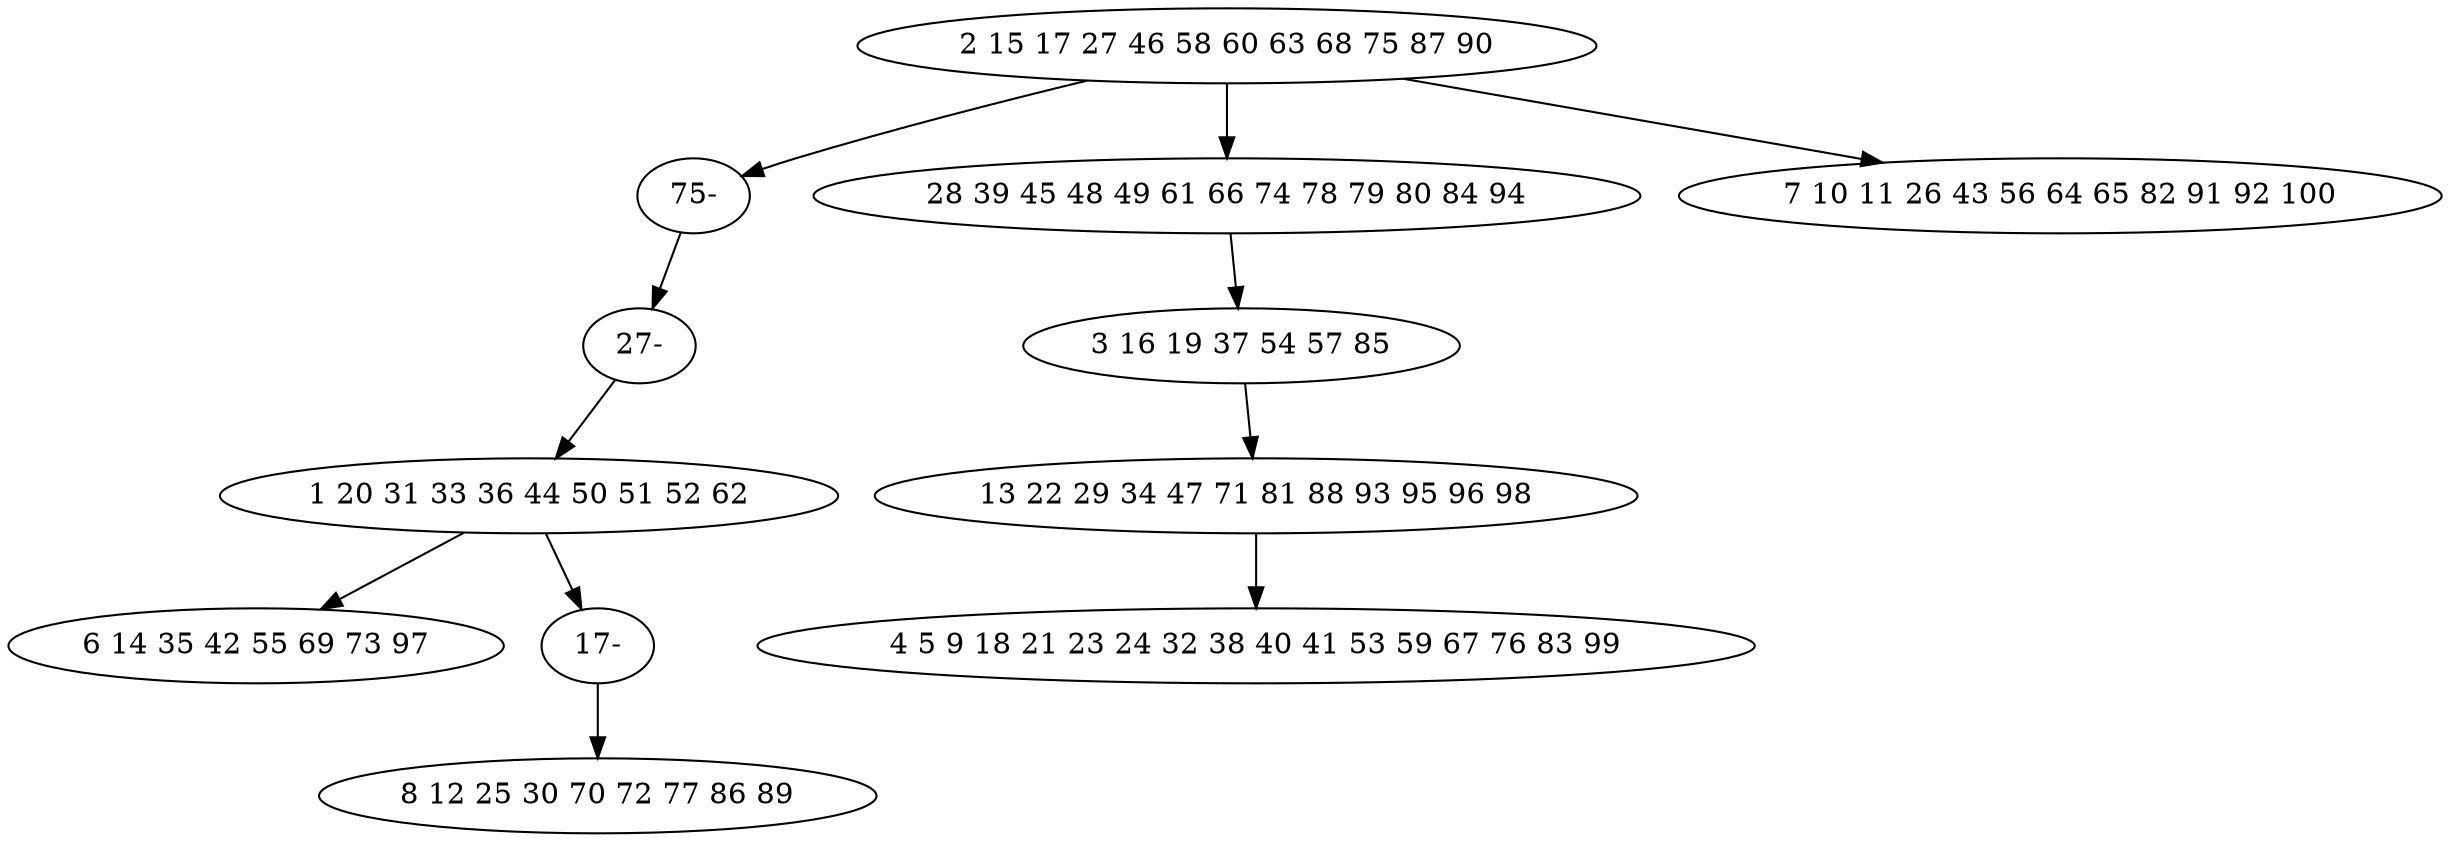 digraph true_tree {
	"0" -> "10"
	"0" -> "2"
	"2" -> "3"
	"1" -> "4"
	"3" -> "5"
	"0" -> "6"
	"1" -> "9"
	"5" -> "8"
	"9" -> "7"
	"10" -> "11"
	"11" -> "1"
	"0" [label="2 15 17 27 46 58 60 63 68 75 87 90"];
	"1" [label="1 20 31 33 36 44 50 51 52 62"];
	"2" [label="28 39 45 48 49 61 66 74 78 79 80 84 94"];
	"3" [label="3 16 19 37 54 57 85"];
	"4" [label="6 14 35 42 55 69 73 97"];
	"5" [label="13 22 29 34 47 71 81 88 93 95 96 98"];
	"6" [label="7 10 11 26 43 56 64 65 82 91 92 100"];
	"7" [label="8 12 25 30 70 72 77 86 89"];
	"8" [label="4 5 9 18 21 23 24 32 38 40 41 53 59 67 76 83 99"];
	"9" [label="17-"];
	"10" [label="75-"];
	"11" [label="27-"];
}
